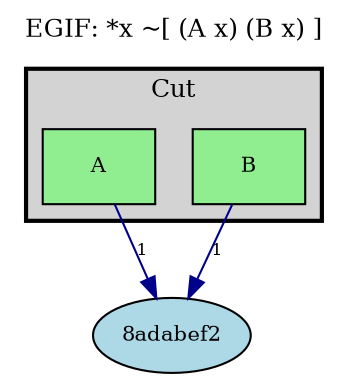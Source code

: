 digraph EG {
  rankdir=TB;
  compound=true;
  node [fontsize=10];

  label="EGIF: *x ~[ (A x) (B x) ]";
  labelloc="t";
  fontsize=12;

  "pred_e_20a91076" [label="A", shape=box, style=filled, fillcolor=lightgreen];
  "pred_e_32d88844" [label="B", shape=box, style=filled, fillcolor=lightgreen];
  "Vertex(id='v_8adabef2', label=None, is_generic=True)" [label="8adabef2", shape=ellipse, style=filled, fillcolor=lightblue];
  subgraph cluster_0_0 {
    label="Cut";
    style=filled;
    fillcolor=lightgray;
    color=black;
    penwidth=2;
    "pred_e_20a91076";
    "pred_e_32d88844";
  }

  // ν mapping connections
  "pred_e_20a91076" -> "Vertex(id='v_8adabef2', label=None, is_generic=True)" [label="1", color=darkblue, fontsize=8];
  "pred_e_32d88844" -> "Vertex(id='v_8adabef2', label=None, is_generic=True)" [label="1", color=darkblue, fontsize=8];
}